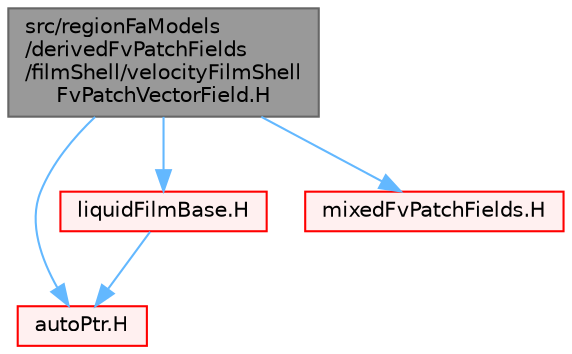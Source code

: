 digraph "src/regionFaModels/derivedFvPatchFields/filmShell/velocityFilmShellFvPatchVectorField.H"
{
 // LATEX_PDF_SIZE
  bgcolor="transparent";
  edge [fontname=Helvetica,fontsize=10,labelfontname=Helvetica,labelfontsize=10];
  node [fontname=Helvetica,fontsize=10,shape=box,height=0.2,width=0.4];
  Node1 [id="Node000001",label="src/regionFaModels\l/derivedFvPatchFields\l/filmShell/velocityFilmShell\lFvPatchVectorField.H",height=0.2,width=0.4,color="gray40", fillcolor="grey60", style="filled", fontcolor="black",tooltip=" "];
  Node1 -> Node2 [id="edge1_Node000001_Node000002",color="steelblue1",style="solid",tooltip=" "];
  Node2 [id="Node000002",label="autoPtr.H",height=0.2,width=0.4,color="red", fillcolor="#FFF0F0", style="filled",URL="$autoPtr_8H.html",tooltip=" "];
  Node1 -> Node72 [id="edge2_Node000001_Node000072",color="steelblue1",style="solid",tooltip=" "];
  Node72 [id="Node000072",label="liquidFilmBase.H",height=0.2,width=0.4,color="red", fillcolor="#FFF0F0", style="filled",URL="$liquidFilmBase_8H.html",tooltip=" "];
  Node72 -> Node2 [id="edge3_Node000072_Node000002",color="steelblue1",style="solid",tooltip=" "];
  Node1 -> Node489 [id="edge4_Node000001_Node000489",color="steelblue1",style="solid",tooltip=" "];
  Node489 [id="Node000489",label="mixedFvPatchFields.H",height=0.2,width=0.4,color="red", fillcolor="#FFF0F0", style="filled",URL="$mixedFvPatchFields_8H.html",tooltip=" "];
}
